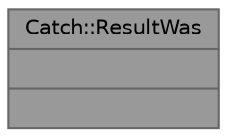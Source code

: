 digraph "Catch::ResultWas"
{
 // LATEX_PDF_SIZE
  bgcolor="transparent";
  edge [fontname=Helvetica,fontsize=10,labelfontname=Helvetica,labelfontsize=10];
  node [fontname=Helvetica,fontsize=10,shape=box,height=0.2,width=0.4];
  Node1 [shape=record,label="{Catch::ResultWas\n||}",height=0.2,width=0.4,color="gray40", fillcolor="grey60", style="filled", fontcolor="black",tooltip=" "];
}
